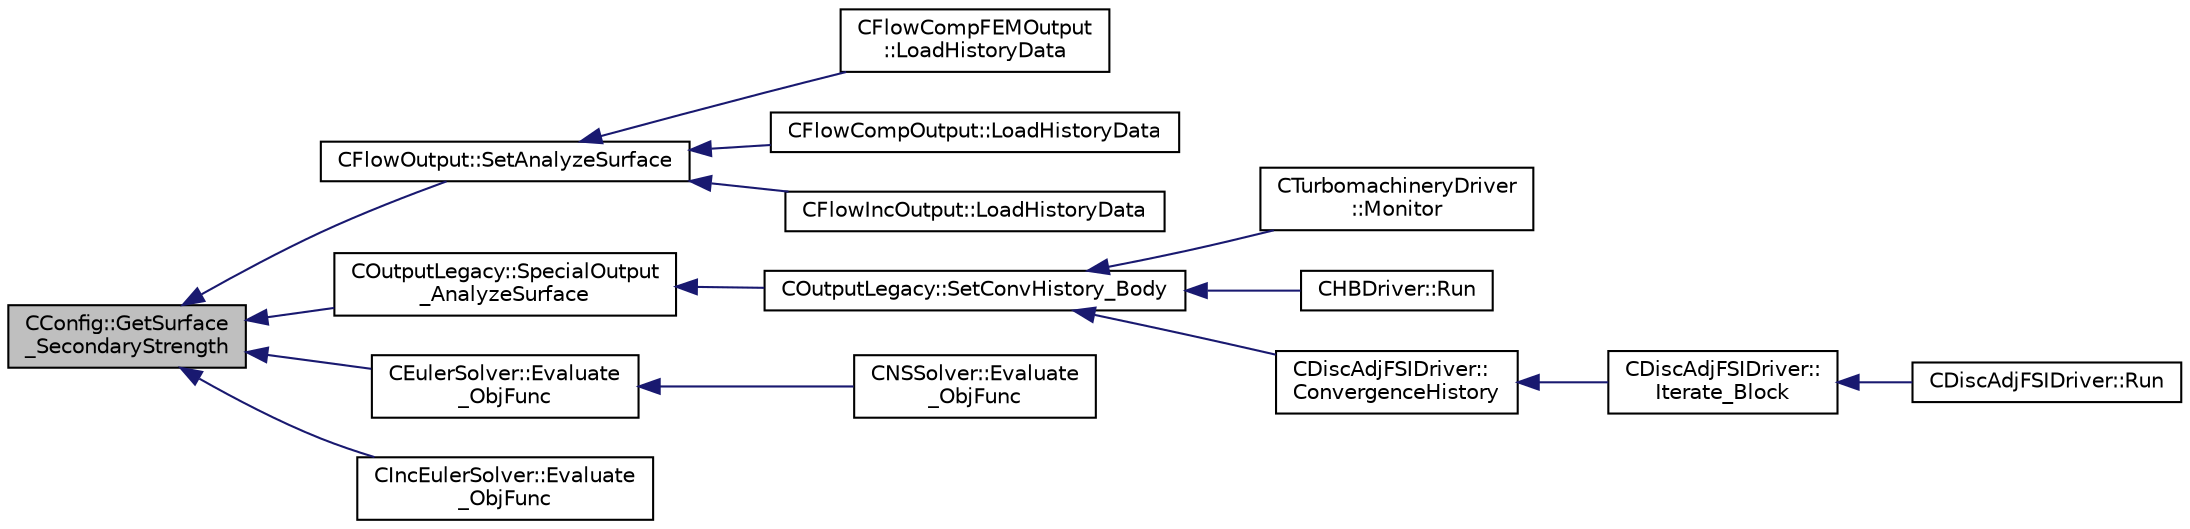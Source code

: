 digraph "CConfig::GetSurface_SecondaryStrength"
{
  edge [fontname="Helvetica",fontsize="10",labelfontname="Helvetica",labelfontsize="10"];
  node [fontname="Helvetica",fontsize="10",shape=record];
  rankdir="LR";
  Node11982 [label="CConfig::GetSurface\l_SecondaryStrength",height=0.2,width=0.4,color="black", fillcolor="grey75", style="filled", fontcolor="black"];
  Node11982 -> Node11983 [dir="back",color="midnightblue",fontsize="10",style="solid",fontname="Helvetica"];
  Node11983 [label="CFlowOutput::SetAnalyzeSurface",height=0.2,width=0.4,color="black", fillcolor="white", style="filled",URL="$class_c_flow_output.html#a3fce259b2fe0a624a311ef889f9ab36c",tooltip="Set flow surface output field values. "];
  Node11983 -> Node11984 [dir="back",color="midnightblue",fontsize="10",style="solid",fontname="Helvetica"];
  Node11984 [label="CFlowCompFEMOutput\l::LoadHistoryData",height=0.2,width=0.4,color="black", fillcolor="white", style="filled",URL="$class_c_flow_comp_f_e_m_output.html#a0a4561b8ab0dffd1052f884062fd9710",tooltip="Load the history output field values. "];
  Node11983 -> Node11985 [dir="back",color="midnightblue",fontsize="10",style="solid",fontname="Helvetica"];
  Node11985 [label="CFlowCompOutput::LoadHistoryData",height=0.2,width=0.4,color="black", fillcolor="white", style="filled",URL="$class_c_flow_comp_output.html#a393cb19a691990ee6e88f844eccc79ed",tooltip="Load the history output field values. "];
  Node11983 -> Node11986 [dir="back",color="midnightblue",fontsize="10",style="solid",fontname="Helvetica"];
  Node11986 [label="CFlowIncOutput::LoadHistoryData",height=0.2,width=0.4,color="black", fillcolor="white", style="filled",URL="$class_c_flow_inc_output.html#a466112efa2e3a89cdd2456701a0480b5",tooltip="Load the history output field values. "];
  Node11982 -> Node11987 [dir="back",color="midnightblue",fontsize="10",style="solid",fontname="Helvetica"];
  Node11987 [label="COutputLegacy::SpecialOutput\l_AnalyzeSurface",height=0.2,width=0.4,color="black", fillcolor="white", style="filled",URL="$class_c_output_legacy.html#ae5bab3f07ff9b9d1434626add0d4d332",tooltip="Writes one dimensional output. "];
  Node11987 -> Node11988 [dir="back",color="midnightblue",fontsize="10",style="solid",fontname="Helvetica"];
  Node11988 [label="COutputLegacy::SetConvHistory_Body",height=0.2,width=0.4,color="black", fillcolor="white", style="filled",URL="$class_c_output_legacy.html#a217cc0d778a3828499189a9debee47c6",tooltip="Write the history file and the convergence on the screen for serial computations. ..."];
  Node11988 -> Node11989 [dir="back",color="midnightblue",fontsize="10",style="solid",fontname="Helvetica"];
  Node11989 [label="CTurbomachineryDriver\l::Monitor",height=0.2,width=0.4,color="black", fillcolor="white", style="filled",URL="$class_c_turbomachinery_driver.html#a41d7b50bbacef68eb5436293ebb2da4f",tooltip="Monitor the computation. "];
  Node11988 -> Node11990 [dir="back",color="midnightblue",fontsize="10",style="solid",fontname="Helvetica"];
  Node11990 [label="CHBDriver::Run",height=0.2,width=0.4,color="black", fillcolor="white", style="filled",URL="$class_c_h_b_driver.html#a98c0448a8e0404845ee54e25b62eaea9",tooltip="Run a single iteration of a Harmonic Balance problem. "];
  Node11988 -> Node11991 [dir="back",color="midnightblue",fontsize="10",style="solid",fontname="Helvetica"];
  Node11991 [label="CDiscAdjFSIDriver::\lConvergenceHistory",height=0.2,width=0.4,color="black", fillcolor="white", style="filled",URL="$class_c_disc_adj_f_s_i_driver.html#a139dfa2442613879f2b15f28a09c2bd5",tooltip="Output the convergence history. "];
  Node11991 -> Node11992 [dir="back",color="midnightblue",fontsize="10",style="solid",fontname="Helvetica"];
  Node11992 [label="CDiscAdjFSIDriver::\lIterate_Block",height=0.2,width=0.4,color="black", fillcolor="white", style="filled",URL="$class_c_disc_adj_f_s_i_driver.html#a84949f139fa795b7d34d6ff77e82eb5c",tooltip="Iterate a certain block for adjoint FSI - may be the whole set of variables or independent and subite..."];
  Node11992 -> Node11993 [dir="back",color="midnightblue",fontsize="10",style="solid",fontname="Helvetica"];
  Node11993 [label="CDiscAdjFSIDriver::Run",height=0.2,width=0.4,color="black", fillcolor="white", style="filled",URL="$class_c_disc_adj_f_s_i_driver.html#a2e965d6e9c4dcfc296077cae225cab21",tooltip="Run a Discrete Adjoint iteration for the FSI problem. "];
  Node11982 -> Node11994 [dir="back",color="midnightblue",fontsize="10",style="solid",fontname="Helvetica"];
  Node11994 [label="CEulerSolver::Evaluate\l_ObjFunc",height=0.2,width=0.4,color="black", fillcolor="white", style="filled",URL="$class_c_euler_solver.html#a08e74ee3f041c5fbe83200b2bbc56c64",tooltip="Compute weighted-sum \"combo\" objective output. "];
  Node11994 -> Node11995 [dir="back",color="midnightblue",fontsize="10",style="solid",fontname="Helvetica"];
  Node11995 [label="CNSSolver::Evaluate\l_ObjFunc",height=0.2,width=0.4,color="black", fillcolor="white", style="filled",URL="$class_c_n_s_solver.html#a81c4befad9303937288e9a7394a9eeb6",tooltip="Compute weighted-sum \"combo\" objective output. "];
  Node11982 -> Node11996 [dir="back",color="midnightblue",fontsize="10",style="solid",fontname="Helvetica"];
  Node11996 [label="CIncEulerSolver::Evaluate\l_ObjFunc",height=0.2,width=0.4,color="black", fillcolor="white", style="filled",URL="$class_c_inc_euler_solver.html#ad6fafab9cf231870b47a6a8153de64f9",tooltip="Compute weighted-sum \"combo\" objective output. "];
}
